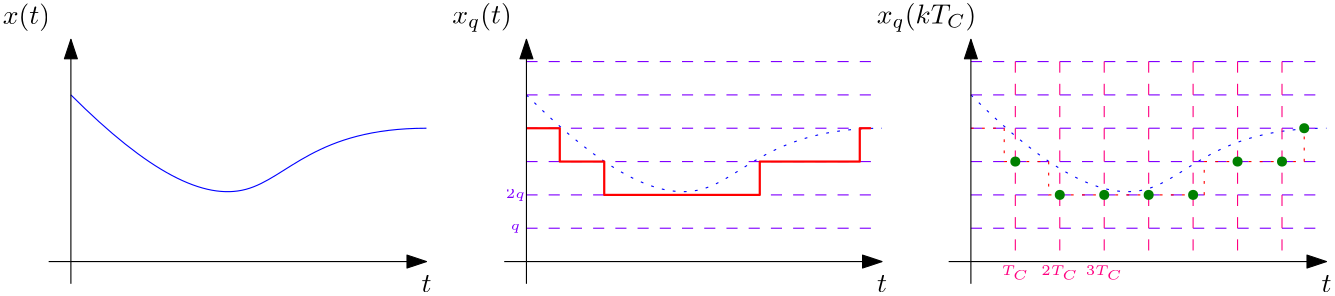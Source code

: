 <?xml version="1.0"?>
<!DOCTYPE ipe SYSTEM "ipe.dtd">
<ipe version="70218" creator="Ipe 7.2.28">
<info created="D:20241007151955" modified="D:20241007152828"/>
<ipestyle name="basic">
<symbol name="arrow/arc(spx)">
<path stroke="sym-stroke" fill="sym-stroke" pen="sym-pen">
0 0 m
-1 0.333 l
-1 -0.333 l
h
</path>
</symbol>
<symbol name="arrow/farc(spx)">
<path stroke="sym-stroke" fill="white" pen="sym-pen">
0 0 m
-1 0.333 l
-1 -0.333 l
h
</path>
</symbol>
<symbol name="arrow/ptarc(spx)">
<path stroke="sym-stroke" fill="sym-stroke" pen="sym-pen">
0 0 m
-1 0.333 l
-0.8 0 l
-1 -0.333 l
h
</path>
</symbol>
<symbol name="arrow/fptarc(spx)">
<path stroke="sym-stroke" fill="white" pen="sym-pen">
0 0 m
-1 0.333 l
-0.8 0 l
-1 -0.333 l
h
</path>
</symbol>
<symbol name="mark/circle(sx)" transformations="translations">
<path fill="sym-stroke">
0.6 0 0 0.6 0 0 e
0.4 0 0 0.4 0 0 e
</path>
</symbol>
<symbol name="mark/disk(sx)" transformations="translations">
<path fill="sym-stroke">
0.6 0 0 0.6 0 0 e
</path>
</symbol>
<symbol name="mark/fdisk(sfx)" transformations="translations">
<group>
<path fill="sym-fill">
0.5 0 0 0.5 0 0 e
</path>
<path fill="sym-stroke" fillrule="eofill">
0.6 0 0 0.6 0 0 e
0.4 0 0 0.4 0 0 e
</path>
</group>
</symbol>
<symbol name="mark/box(sx)" transformations="translations">
<path fill="sym-stroke" fillrule="eofill">
-0.6 -0.6 m
0.6 -0.6 l
0.6 0.6 l
-0.6 0.6 l
h
-0.4 -0.4 m
0.4 -0.4 l
0.4 0.4 l
-0.4 0.4 l
h
</path>
</symbol>
<symbol name="mark/square(sx)" transformations="translations">
<path fill="sym-stroke">
-0.6 -0.6 m
0.6 -0.6 l
0.6 0.6 l
-0.6 0.6 l
h
</path>
</symbol>
<symbol name="mark/fsquare(sfx)" transformations="translations">
<group>
<path fill="sym-fill">
-0.5 -0.5 m
0.5 -0.5 l
0.5 0.5 l
-0.5 0.5 l
h
</path>
<path fill="sym-stroke" fillrule="eofill">
-0.6 -0.6 m
0.6 -0.6 l
0.6 0.6 l
-0.6 0.6 l
h
-0.4 -0.4 m
0.4 -0.4 l
0.4 0.4 l
-0.4 0.4 l
h
</path>
</group>
</symbol>
<symbol name="mark/cross(sx)" transformations="translations">
<group>
<path fill="sym-stroke">
-0.43 -0.57 m
0.57 0.43 l
0.43 0.57 l
-0.57 -0.43 l
h
</path>
<path fill="sym-stroke">
-0.43 0.57 m
0.57 -0.43 l
0.43 -0.57 l
-0.57 0.43 l
h
</path>
</group>
</symbol>
<symbol name="arrow/fnormal(spx)">
<path stroke="sym-stroke" fill="white" pen="sym-pen">
0 0 m
-1 0.333 l
-1 -0.333 l
h
</path>
</symbol>
<symbol name="arrow/pointed(spx)">
<path stroke="sym-stroke" fill="sym-stroke" pen="sym-pen">
0 0 m
-1 0.333 l
-0.8 0 l
-1 -0.333 l
h
</path>
</symbol>
<symbol name="arrow/fpointed(spx)">
<path stroke="sym-stroke" fill="white" pen="sym-pen">
0 0 m
-1 0.333 l
-0.8 0 l
-1 -0.333 l
h
</path>
</symbol>
<symbol name="arrow/linear(spx)">
<path stroke="sym-stroke" pen="sym-pen">
-1 0.333 m
0 0 l
-1 -0.333 l
</path>
</symbol>
<symbol name="arrow/fdouble(spx)">
<path stroke="sym-stroke" fill="white" pen="sym-pen">
0 0 m
-1 0.333 l
-1 -0.333 l
h
-1 0 m
-2 0.333 l
-2 -0.333 l
h
</path>
</symbol>
<symbol name="arrow/double(spx)">
<path stroke="sym-stroke" fill="sym-stroke" pen="sym-pen">
0 0 m
-1 0.333 l
-1 -0.333 l
h
-1 0 m
-2 0.333 l
-2 -0.333 l
h
</path>
</symbol>
<symbol name="arrow/mid-normal(spx)">
<path stroke="sym-stroke" fill="sym-stroke" pen="sym-pen">
0.5 0 m
-0.5 0.333 l
-0.5 -0.333 l
h
</path>
</symbol>
<symbol name="arrow/mid-fnormal(spx)">
<path stroke="sym-stroke" fill="white" pen="sym-pen">
0.5 0 m
-0.5 0.333 l
-0.5 -0.333 l
h
</path>
</symbol>
<symbol name="arrow/mid-pointed(spx)">
<path stroke="sym-stroke" fill="sym-stroke" pen="sym-pen">
0.5 0 m
-0.5 0.333 l
-0.3 0 l
-0.5 -0.333 l
h
</path>
</symbol>
<symbol name="arrow/mid-fpointed(spx)">
<path stroke="sym-stroke" fill="white" pen="sym-pen">
0.5 0 m
-0.5 0.333 l
-0.3 0 l
-0.5 -0.333 l
h
</path>
</symbol>
<symbol name="arrow/mid-double(spx)">
<path stroke="sym-stroke" fill="sym-stroke" pen="sym-pen">
1 0 m
0 0.333 l
0 -0.333 l
h
0 0 m
-1 0.333 l
-1 -0.333 l
h
</path>
</symbol>
<symbol name="arrow/mid-fdouble(spx)">
<path stroke="sym-stroke" fill="white" pen="sym-pen">
1 0 m
0 0.333 l
0 -0.333 l
h
0 0 m
-1 0.333 l
-1 -0.333 l
h
</path>
</symbol>
<anglesize name="22.5 deg" value="22.5"/>
<anglesize name="30 deg" value="30"/>
<anglesize name="45 deg" value="45"/>
<anglesize name="60 deg" value="60"/>
<anglesize name="90 deg" value="90"/>
<arrowsize name="large" value="10"/>
<arrowsize name="small" value="5"/>
<arrowsize name="tiny" value="3"/>
<color name="blue" value="0 0 1"/>
<color name="brown" value="0.647 0.165 0.165"/>
<color name="darkblue" value="0 0 0.545"/>
<color name="darkcyan" value="0 0.545 0.545"/>
<color name="darkgray" value="0.663"/>
<color name="darkgreen" value="0 0.392 0"/>
<color name="darkmagenta" value="0.545 0 0.545"/>
<color name="darkorange" value="1 0.549 0"/>
<color name="darkred" value="0.545 0 0"/>
<color name="gold" value="1 0.843 0"/>
<color name="gray" value="0.745"/>
<color name="green" value="0 1 0"/>
<color name="lightblue" value="0.678 0.847 0.902"/>
<color name="lightcyan" value="0.878 1 1"/>
<color name="lightgray" value="0.827"/>
<color name="lightgreen" value="0.565 0.933 0.565"/>
<color name="lightyellow" value="1 1 0.878"/>
<color name="navy" value="0 0 0.502"/>
<color name="orange" value="1 0.647 0"/>
<color name="pink" value="1 0.753 0.796"/>
<color name="purple" value="0.627 0.125 0.941"/>
<color name="red" value="1 0 0"/>
<color name="seagreen" value="0.18 0.545 0.341"/>
<color name="turquoise" value="0.251 0.878 0.816"/>
<color name="violet" value="0.933 0.51 0.933"/>
<color name="yellow" value="1 1 0"/>
<dashstyle name="dash dot dotted" value="[4 2 1 2 1 2] 0"/>
<dashstyle name="dash dotted" value="[4 2 1 2] 0"/>
<dashstyle name="dashed" value="[4] 0"/>
<dashstyle name="dotted" value="[1 3] 0"/>
<gridsize name="10 pts (~3.5 mm)" value="10"/>
<gridsize name="14 pts (~5 mm)" value="14"/>
<gridsize name="16 pts (~6 mm)" value="16"/>
<gridsize name="20 pts (~7 mm)" value="20"/>
<gridsize name="28 pts (~10 mm)" value="28"/>
<gridsize name="32 pts (~12 mm)" value="32"/>
<gridsize name="4 pts" value="4"/>
<gridsize name="56 pts (~20 mm)" value="56"/>
<gridsize name="8 pts (~3 mm)" value="8"/>
<opacity name="10%" value="0.1"/>
<opacity name="30%" value="0.3"/>
<opacity name="50%" value="0.5"/>
<opacity name="75%" value="0.75"/>
<pen name="fat" value="1.2"/>
<pen name="heavier" value="0.8"/>
<pen name="ultrafat" value="2"/>
<symbolsize name="large" value="5"/>
<symbolsize name="small" value="2"/>
<symbolsize name="tiny" value="1.1"/>
<textsize name="Huge" value="\Huge"/>
<textsize name="LARGE" value="\LARGE"/>
<textsize name="Large" value="\Large"/>
<textsize name="footnote" value="\footnotesize"/>
<textsize name="huge" value="\huge"/>
<textsize name="large" value="\large"/>
<textsize name="script" value="\scriptsize"/>
<textsize name="small" value="\small"/>
<textsize name="tiny" value="\tiny"/>
<textstyle name="center" begin="\begin{center}" end="\end{center}"/>
<textstyle name="item" begin="\begin{itemize}\item{}" end="\end{itemize}"/>
<textstyle name="itemize" begin="\begin{itemize}" end="\end{itemize}"/>
<tiling name="falling" angle="-60" step="4" width="1"/>
<tiling name="rising" angle="30" step="4" width="1"/>
</ipestyle>
<page>
<layer name="alpha"/>
<view layers="alpha" active="alpha"/>
<path layer="alpha" matrix="1 0 0 1 -128 0" stroke="0" arrow="normal/normal">
176 720 m
304 720 l
</path>
<path matrix="1 0 0 1 -128 0" stroke="0">
176 720 m
168 720 l
</path>
<path matrix="1 0 0 1 -128 0" stroke="0">
176 720 m
176 712 l
</path>
<path matrix="1 0 0 1 -128 0" stroke="0 0 1">
176 780 m
204 752
244 732
264 768
304 768 c
</path>
<text matrix="1 0 0 1 -128 0" transformations="translations" pos="304 712" stroke="0" type="label" width="3.598" height="6.128" depth="0" halign="center" valign="center" style="math">t</text>
<text matrix="1 0 0 1 -272 96" transformations="translations" pos="304 712" stroke="0" type="label" width="17.04" height="7.473" depth="2.49" halign="center" valign="center" style="math">x(t)</text>
<path matrix="1 0 0 1 36 0" stroke="0" arrow="normal/normal">
176 720 m
304 720 l
</path>
<path matrix="1 0 0 1 36 0" stroke="0">
176 720 m
168 720 l
</path>
<path matrix="1 0 0 1 36 0" stroke="0">
176 720 m
176 712 l
</path>
<path matrix="1 0 0 1 36 0" stroke="0 0 1" dash="dotted">
176 780 m
204 752
244 732
264 768
304 768 c
</path>
<text matrix="1 0 0 1 36 0" transformations="translations" pos="304 712" stroke="0" type="label" width="3.598" height="6.128" depth="0" halign="center" valign="center" style="math">t</text>
<text matrix="1 0 0 1 -108 96" transformations="translations" pos="304 712" stroke="0" type="label" width="21.44" height="7.472" depth="2.85" halign="center" valign="center" style="math">x_q(t)</text>
<path matrix="1 0 0 1 -128 -52" stroke="0.502 0 1" dash="dashed">
340 784 m
468 784 l
</path>
<path matrix="1 0 0 1 -128 -40" stroke="0.502 0 1" dash="dashed">
340 784 m
468 784 l
</path>
<path matrix="1 0 0 1 -128 -28" stroke="0.502 0 1" dash="dashed">
340 784 m
468 784 l
</path>
<path matrix="1 0 0 1 -128 -16" stroke="0.502 0 1" dash="dashed">
340 784 m
468 784 l
</path>
<path matrix="1 0 0 1 -128 -4" stroke="0.502 0 1" dash="dashed">
340 784 m
468 784 l
</path>
<path matrix="1 0 0 1 -128 8" stroke="0.502 0 1" dash="dashed">
340 784 m
468 784 l
</path>
<text matrix="1 0 0 1 -96 20" transformations="translations" pos="304 712" stroke="0.502 0 1" type="label" width="3.461" height="2.153" depth="0.96" halign="center" valign="center" size="tiny" style="math">q</text>
<text matrix="1 0 0 1 -96 32" transformations="translations" pos="304 712" stroke="0.502 0 1" type="label" width="6.851" height="3.219" depth="0.96" halign="center" valign="center" size="tiny" style="math">2q</text>
<path matrix="1 0 0 1 -128 0" stroke="1 0 0" pen="heavier">
340 768 m
352 768 l
352 756 l
368 756 l
368 744 l
424 744 l
424 756 l
452 756 l
460 756 l
460 768 l
464 768 l
</path>
<path matrix="1 0 0 1 -128 0" stroke="0" arrow="normal/normal">
176 720 m
176 800 l
</path>
<path matrix="1 0 0 1 36 0" stroke="0" arrow="normal/normal">
176 720 m
176 800 l
</path>
<path matrix="1 0 0 1 196 0" stroke="0" arrow="normal/normal">
176 720 m
304 720 l
</path>
<path matrix="1 0 0 1 196 0" stroke="0">
176 720 m
168 720 l
</path>
<path matrix="1 0 0 1 196 0" stroke="0">
176 720 m
176 712 l
</path>
<path matrix="1 0 0 1 196 0" stroke="0 0 1" dash="dotted">
176 780 m
204 752
244 732
264 768
304 768 c
</path>
<text matrix="1 0 0 1 196 0" transformations="translations" pos="304 712" stroke="0" type="label" width="3.598" height="6.128" depth="0" halign="center" valign="center" style="math">t</text>
<text matrix="1 0 0 1 52 96" transformations="translations" pos="304 712" stroke="0" type="label" width="35.865" height="7.472" depth="2.85" halign="center" valign="center" style="math">x_q(kT_C)</text>
<path matrix="1 0 0 1 32 -52" stroke="0.502 0 1" dash="dashed">
340 784 m
468 784 l
</path>
<path matrix="1 0 0 1 32 -40" stroke="0.502 0 1" dash="dashed">
340 784 m
468 784 l
</path>
<path matrix="1 0 0 1 32 -28" stroke="0.502 0 1" dash="dashed">
340 784 m
468 784 l
</path>
<path matrix="1 0 0 1 32 -16" stroke="0.502 0 1" dash="dashed">
340 784 m
468 784 l
</path>
<path matrix="1 0 0 1 32 -4" stroke="0.502 0 1" dash="dashed">
340 784 m
468 784 l
</path>
<path matrix="1 0 0 1 32 8" stroke="0.502 0 1" dash="dashed">
340 784 m
468 784 l
</path>
<path matrix="1 0 0 1 32 0" stroke="1 0 0" dash="dotted">
340 768 m
352 768 l
352 756 l
368 756 l
368 744 l
424 744 l
424 756 l
452 756 l
460 756 l
460 768 l
464 768 l
</path>
<path matrix="1 0 0 1 196 0" stroke="0" arrow="normal/normal">
176 720 m
176 800 l
</path>
<path stroke="1 0 0.502" dash="dashed">
388 792 m
388 720 l
</path>
<path matrix="1 0 0 1 16 0" stroke="1 0 0.502" dash="dashed">
388 792 m
388 720 l
</path>
<path matrix="1 0 0 1 32 0" stroke="1 0 0.502" dash="dashed">
388 792 m
388 720 l
</path>
<path matrix="1 0 0 1 48 0" stroke="1 0 0.502" dash="dashed">
388 792 m
388 720 l
</path>
<path matrix="1 0 0 1 64 0" stroke="1 0 0.502" dash="dashed">
388 792 m
388 720 l
</path>
<path matrix="1 0 0 1 80 0" stroke="1 0 0.502" dash="dashed">
388 792 m
388 720 l
</path>
<path matrix="1 0 0 1 96 0" stroke="1 0 0.502" dash="dashed">
388 792 m
388 720 l
</path>
<text matrix="1 0 0 1 84 4" transformations="translations" pos="304 712" stroke="1 0 0.502" type="label" width="9.944" height="3.402" depth="1.69" halign="center" valign="center" size="tiny" style="math">T_C</text>
<text matrix="1 0 0 1 100 4" transformations="translations" pos="304 712" stroke="1 0 0.502" type="label" width="13.335" height="3.402" depth="1.69" halign="center" valign="center" size="tiny" style="math">2T_C</text>
<text matrix="1 0 0 1 116 4" transformations="translations" pos="304 712" stroke="1 0 0.502" type="label" width="13.335" height="3.402" depth="1.69" halign="center" valign="center" size="tiny" style="math">3T_C</text>
<use name="mark/disk(sx)" pos="388 756" size="normal" stroke="0 0.502 0"/>
<use name="mark/disk(sx)" pos="404 744" size="normal" stroke="0 0.502 0"/>
<use name="mark/disk(sx)" pos="420 744" size="normal" stroke="0 0.502 0"/>
<use name="mark/disk(sx)" pos="436 744" size="normal" stroke="0 0.502 0"/>
<use name="mark/disk(sx)" pos="452 744" size="normal" stroke="0 0.502 0"/>
<use name="mark/disk(sx)" pos="468 756" size="normal" stroke="0 0.502 0"/>
<use name="mark/disk(sx)" pos="484 756" size="normal" stroke="0 0.502 0"/>
<use name="mark/disk(sx)" pos="492 768" size="normal" stroke="0 0.502 0"/>
</page>
</ipe>

